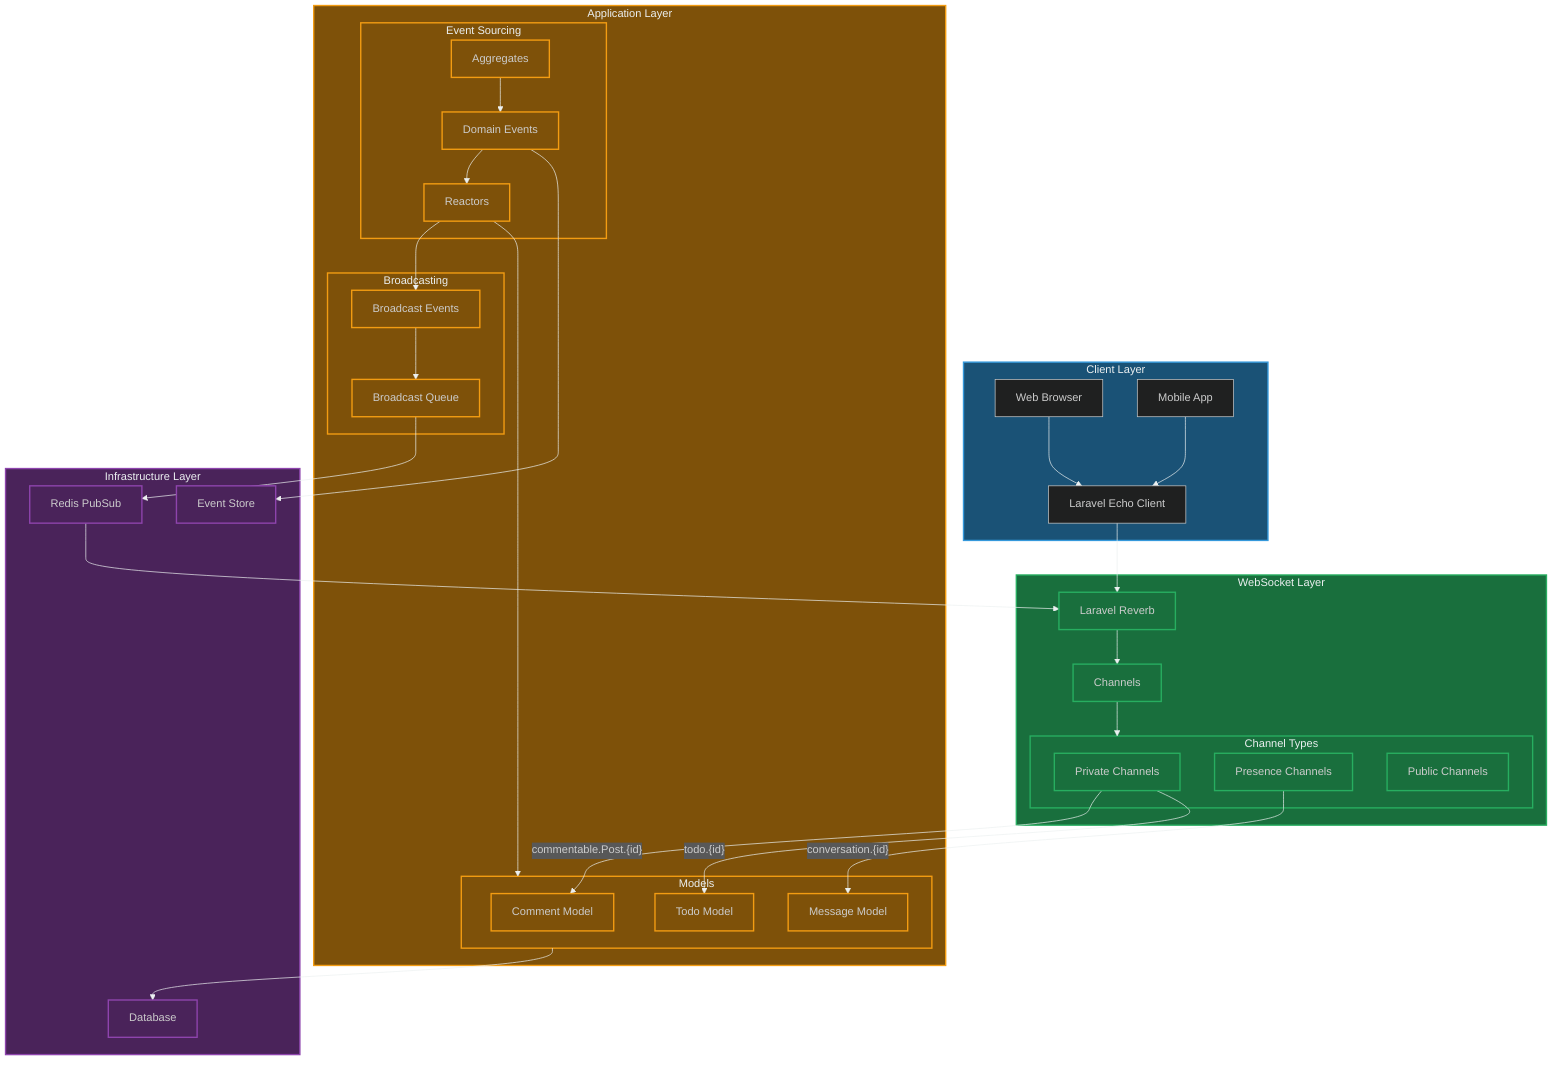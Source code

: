 %%{init: {'theme': 'dark', 'themeVariables': { 'primaryColor': '#2c3e50', 'primaryTextColor': '#ecf0f1', 'primaryBorderColor': '#7f8c8d', 'lineColor': '#ecf0f1', 'secondaryColor': '#34495e', 'tertiaryColor': '#282c34' }}}%%
flowchart TB
    subgraph Client ["Client Layer"]
        Browser["Web Browser"]
        MobileApp["Mobile App"]
        Echo["Laravel Echo Client"]
    end

    subgraph WebSocket ["WebSocket Layer"]
        Reverb["Laravel Reverb"]
        Channels["Channels"]
        
        subgraph ChannelTypes ["Channel Types"]
            Private["Private Channels"]
            Presence["Presence Channels"]
            Public["Public Channels"]
        end
    end

    subgraph Application ["Application Layer"]
        subgraph EventSourcing ["Event Sourcing"]
            Aggregates["Aggregates"]
            Events["Domain Events"]
            Reactors["Reactors"]
        end
        
        subgraph Broadcasting ["Broadcasting"]
            BroadcastEvents["Broadcast Events"]
            Queue["Broadcast Queue"]
        end
        
        subgraph Models ["Models"]
            Comment["Comment Model"]
            Message["Message Model"]
            Todo["Todo Model"]
        end
    end

    subgraph Infrastructure ["Infrastructure Layer"]
        Redis["Redis PubSub"]
        EventStore["Event Store"]
        Database["Database"]
    end
    
    %% Client connections
    Browser --> Echo
    MobileApp --> Echo
    Echo --> Reverb
    
    %% WebSocket connections
    Reverb --> Channels
    Channels --> ChannelTypes
    
    %% Event flow
    Aggregates --> Events
    Events --> Reactors
    Events --> EventStore
    
    %% Reactor actions
    Reactors --> BroadcastEvents
    Reactors --> Models
    
    %% Broadcasting flow
    BroadcastEvents --> Queue
    Queue --> Redis
    
    %% WebSocket server connections
    Redis --> Reverb
    
    %% Model persistence
    Models --> Database
    
    %% Channel examples
    Private --> |"commentable.Post.{id}"| Comment
    Private --> |"todo.{id}"| Todo
    Presence --> |"conversation.{id}"| Message
    
    %% Add notes
    classDef note fill:#282c34,stroke:#7f8c8d,stroke-width:1px,color:#ecf0f1
    
    class Client,WebSocket,Application,Infrastructure,EventSourcing,Broadcasting,Models,ChannelTypes note
    
    %% Add styling
    classDef clientLayer fill:#1a5276,stroke:#3498db,stroke-width:2px
    classDef wsLayer fill:#196f3d,stroke:#27ae60,stroke-width:2px
    classDef appLayer fill:#7e5109,stroke:#f39c12,stroke-width:2px
    classDef infraLayer fill:#4a235a,stroke:#8e44ad,stroke-width:2px
    
    class Client clientLayer
    class WebSocket,Reverb,Channels,ChannelTypes,Private,Presence,Public wsLayer
    class Application,EventSourcing,Broadcasting,Models,Aggregates,Events,Reactors,BroadcastEvents,Queue,Comment,Message,Todo appLayer
    class Infrastructure,Redis,EventStore,Database infraLayer
